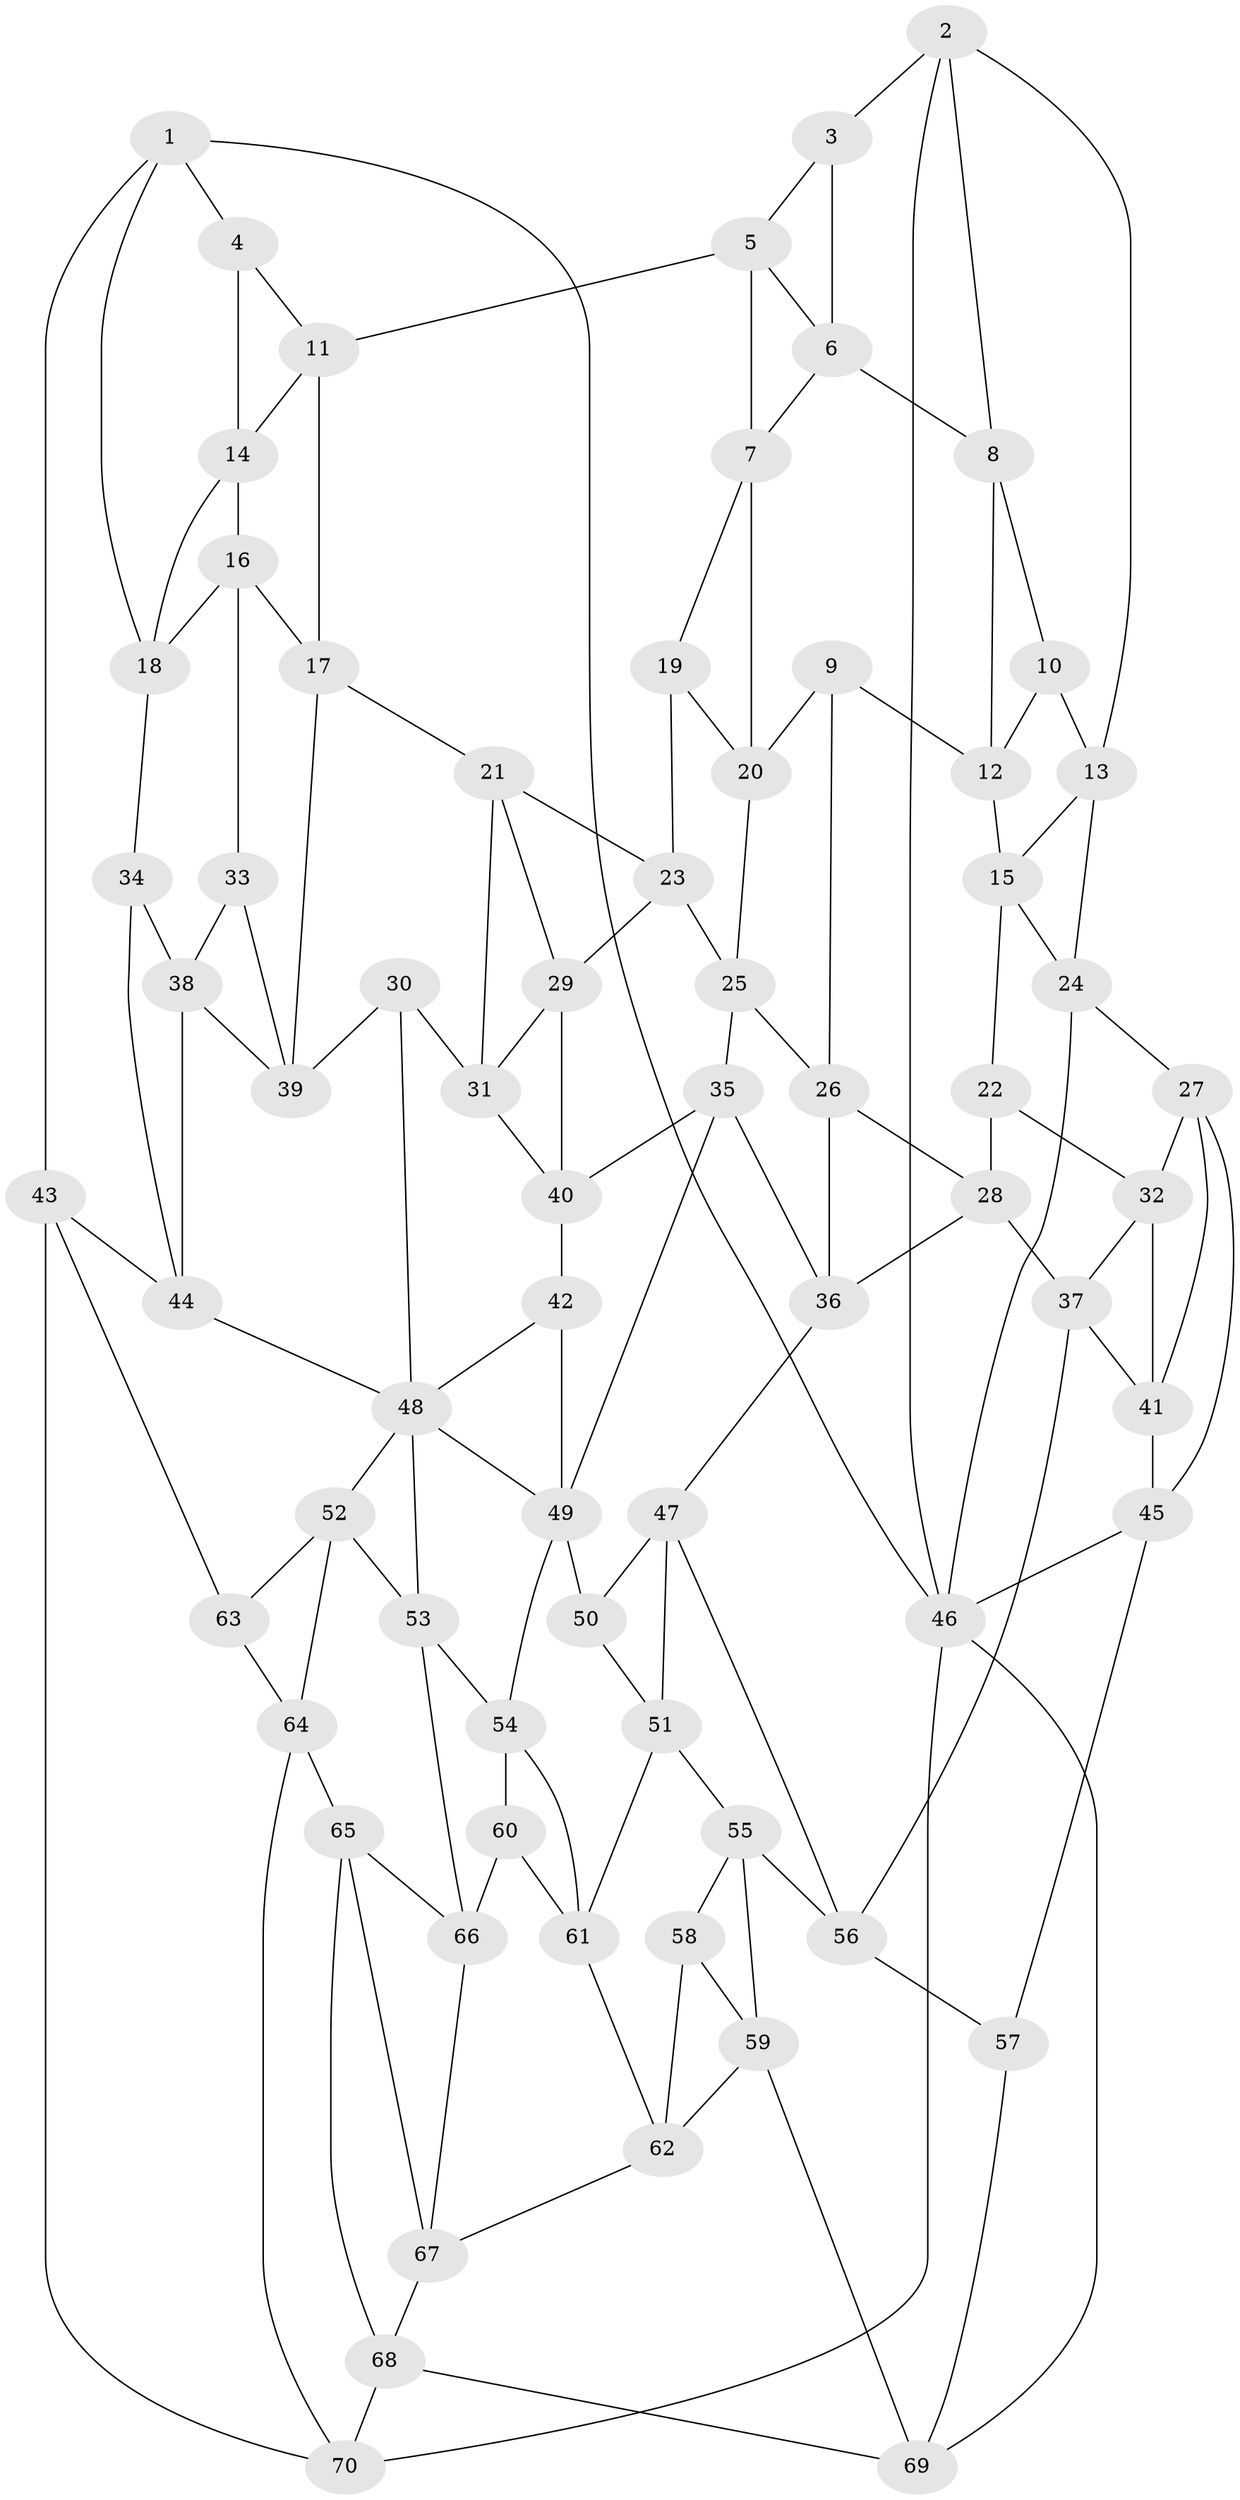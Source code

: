 // original degree distribution, {3: 0.014388489208633094, 6: 0.2158273381294964, 5: 0.5323741007194245, 4: 0.23741007194244604}
// Generated by graph-tools (version 1.1) at 2025/51/03/09/25 03:51:06]
// undirected, 70 vertices, 135 edges
graph export_dot {
graph [start="1"]
  node [color=gray90,style=filled];
  1;
  2;
  3;
  4;
  5;
  6;
  7;
  8;
  9;
  10;
  11;
  12;
  13;
  14;
  15;
  16;
  17;
  18;
  19;
  20;
  21;
  22;
  23;
  24;
  25;
  26;
  27;
  28;
  29;
  30;
  31;
  32;
  33;
  34;
  35;
  36;
  37;
  38;
  39;
  40;
  41;
  42;
  43;
  44;
  45;
  46;
  47;
  48;
  49;
  50;
  51;
  52;
  53;
  54;
  55;
  56;
  57;
  58;
  59;
  60;
  61;
  62;
  63;
  64;
  65;
  66;
  67;
  68;
  69;
  70;
  1 -- 4 [weight=1.0];
  1 -- 18 [weight=1.0];
  1 -- 43 [weight=1.0];
  1 -- 46 [weight=1.0];
  2 -- 3 [weight=1.0];
  2 -- 8 [weight=1.0];
  2 -- 13 [weight=1.0];
  2 -- 46 [weight=1.0];
  3 -- 5 [weight=1.0];
  3 -- 6 [weight=1.0];
  4 -- 11 [weight=1.0];
  4 -- 14 [weight=1.0];
  5 -- 6 [weight=1.0];
  5 -- 7 [weight=1.0];
  5 -- 11 [weight=1.0];
  6 -- 7 [weight=1.0];
  6 -- 8 [weight=1.0];
  7 -- 19 [weight=1.0];
  7 -- 20 [weight=1.0];
  8 -- 10 [weight=1.0];
  8 -- 12 [weight=1.0];
  9 -- 12 [weight=1.0];
  9 -- 20 [weight=1.0];
  9 -- 26 [weight=1.0];
  10 -- 12 [weight=1.0];
  10 -- 13 [weight=1.0];
  11 -- 14 [weight=1.0];
  11 -- 17 [weight=1.0];
  12 -- 15 [weight=1.0];
  13 -- 15 [weight=1.0];
  13 -- 24 [weight=1.0];
  14 -- 16 [weight=1.0];
  14 -- 18 [weight=1.0];
  15 -- 22 [weight=1.0];
  15 -- 24 [weight=1.0];
  16 -- 17 [weight=1.0];
  16 -- 18 [weight=1.0];
  16 -- 33 [weight=1.0];
  17 -- 21 [weight=1.0];
  17 -- 39 [weight=1.0];
  18 -- 34 [weight=1.0];
  19 -- 20 [weight=1.0];
  19 -- 23 [weight=1.0];
  20 -- 25 [weight=1.0];
  21 -- 23 [weight=1.0];
  21 -- 29 [weight=1.0];
  21 -- 31 [weight=1.0];
  22 -- 28 [weight=1.0];
  22 -- 32 [weight=1.0];
  23 -- 25 [weight=1.0];
  23 -- 29 [weight=1.0];
  24 -- 27 [weight=1.0];
  24 -- 46 [weight=1.0];
  25 -- 26 [weight=1.0];
  25 -- 35 [weight=1.0];
  26 -- 28 [weight=1.0];
  26 -- 36 [weight=1.0];
  27 -- 32 [weight=1.0];
  27 -- 41 [weight=1.0];
  27 -- 45 [weight=1.0];
  28 -- 36 [weight=1.0];
  28 -- 37 [weight=1.0];
  29 -- 31 [weight=1.0];
  29 -- 40 [weight=1.0];
  30 -- 31 [weight=1.0];
  30 -- 39 [weight=1.0];
  30 -- 48 [weight=1.0];
  31 -- 40 [weight=1.0];
  32 -- 37 [weight=1.0];
  32 -- 41 [weight=1.0];
  33 -- 38 [weight=1.0];
  33 -- 39 [weight=1.0];
  34 -- 38 [weight=1.0];
  34 -- 44 [weight=1.0];
  35 -- 36 [weight=1.0];
  35 -- 40 [weight=1.0];
  35 -- 49 [weight=1.0];
  36 -- 47 [weight=1.0];
  37 -- 41 [weight=1.0];
  37 -- 56 [weight=1.0];
  38 -- 39 [weight=1.0];
  38 -- 44 [weight=1.0];
  40 -- 42 [weight=1.0];
  41 -- 45 [weight=1.0];
  42 -- 48 [weight=1.0];
  42 -- 49 [weight=1.0];
  43 -- 44 [weight=1.0];
  43 -- 63 [weight=2.0];
  43 -- 70 [weight=1.0];
  44 -- 48 [weight=1.0];
  45 -- 46 [weight=1.0];
  45 -- 57 [weight=1.0];
  46 -- 69 [weight=1.0];
  46 -- 70 [weight=1.0];
  47 -- 50 [weight=1.0];
  47 -- 51 [weight=1.0];
  47 -- 56 [weight=1.0];
  48 -- 49 [weight=1.0];
  48 -- 52 [weight=1.0];
  48 -- 53 [weight=1.0];
  49 -- 50 [weight=2.0];
  49 -- 54 [weight=1.0];
  50 -- 51 [weight=1.0];
  51 -- 55 [weight=1.0];
  51 -- 61 [weight=1.0];
  52 -- 53 [weight=1.0];
  52 -- 63 [weight=1.0];
  52 -- 64 [weight=1.0];
  53 -- 54 [weight=1.0];
  53 -- 66 [weight=1.0];
  54 -- 60 [weight=1.0];
  54 -- 61 [weight=1.0];
  55 -- 56 [weight=1.0];
  55 -- 58 [weight=1.0];
  55 -- 59 [weight=1.0];
  56 -- 57 [weight=1.0];
  57 -- 69 [weight=1.0];
  58 -- 59 [weight=1.0];
  58 -- 62 [weight=1.0];
  59 -- 62 [weight=1.0];
  59 -- 69 [weight=1.0];
  60 -- 61 [weight=1.0];
  60 -- 66 [weight=1.0];
  61 -- 62 [weight=1.0];
  62 -- 67 [weight=1.0];
  63 -- 64 [weight=1.0];
  64 -- 65 [weight=1.0];
  64 -- 70 [weight=1.0];
  65 -- 66 [weight=1.0];
  65 -- 67 [weight=1.0];
  65 -- 68 [weight=1.0];
  66 -- 67 [weight=1.0];
  67 -- 68 [weight=1.0];
  68 -- 69 [weight=1.0];
  68 -- 70 [weight=1.0];
}
